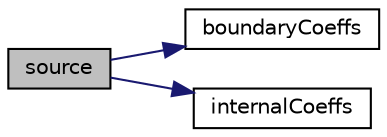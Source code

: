 digraph "source"
{
  bgcolor="transparent";
  edge [fontname="Helvetica",fontsize="10",labelfontname="Helvetica",labelfontsize="10"];
  node [fontname="Helvetica",fontsize="10",shape=record];
  rankdir="LR";
  Node1930 [label="source",height=0.2,width=0.4,color="black", fillcolor="grey75", style="filled", fontcolor="black"];
  Node1930 -> Node1931 [color="midnightblue",fontsize="10",style="solid",fontname="Helvetica"];
  Node1931 [label="boundaryCoeffs",height=0.2,width=0.4,color="black",URL="$a23173.html#a7afb1e50a188e5984f79504d63486d71",tooltip="fvBoundary scalar field containing pseudo-matrix coeffs "];
  Node1930 -> Node1932 [color="midnightblue",fontsize="10",style="solid",fontname="Helvetica"];
  Node1932 [label="internalCoeffs",height=0.2,width=0.4,color="black",URL="$a23173.html#a70f63c0b305ac3c1b02423e6e5d28115",tooltip="fvBoundary scalar field containing pseudo-matrix coeffs "];
}
